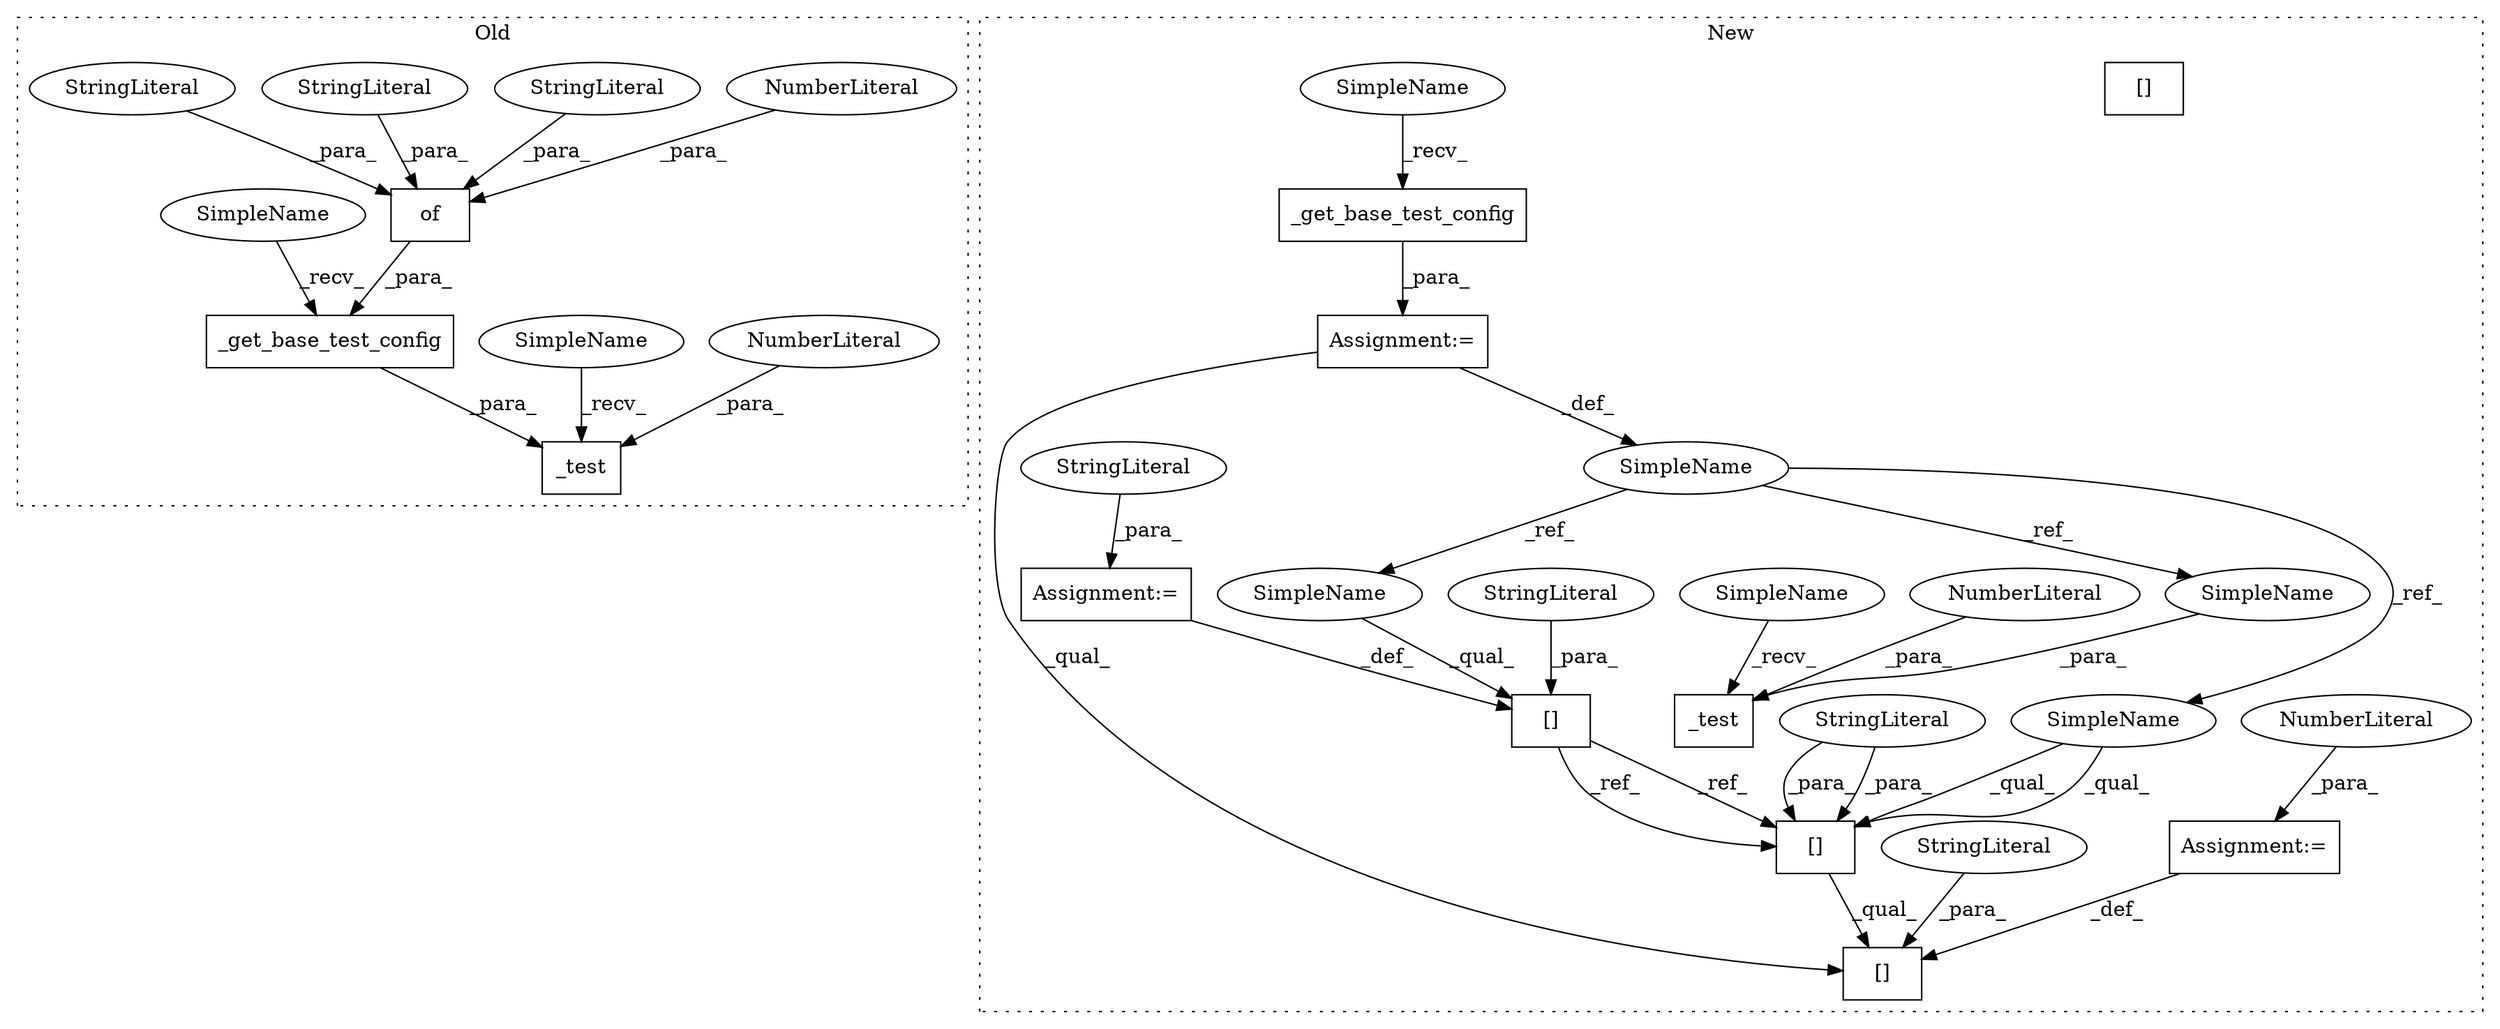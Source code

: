 digraph G {
subgraph cluster0 {
1 [label="of" a="32" s="1624,1668" l="3,1" shape="box"];
3 [label="_test" a="32" s="1587,1674" l="6,1" shape="box"];
4 [label="NumberLiteral" a="34" s="1671" l="3" shape="ellipse"];
6 [label="NumberLiteral" a="34" s="1667" l="1" shape="ellipse"];
9 [label="StringLiteral" a="45" s="1640" l="10" shape="ellipse"];
10 [label="StringLiteral" a="45" s="1627" l="12" shape="ellipse"];
16 [label="StringLiteral" a="45" s="1651" l="15" shape="ellipse"];
23 [label="_get_base_test_config" a="32" s="1598,1669" l="22,1" shape="box"];
24 [label="SimpleName" a="42" s="1582" l="4" shape="ellipse"];
25 [label="SimpleName" a="42" s="1593" l="4" shape="ellipse"];
label = "Old";
style="dotted";
}
subgraph cluster1 {
2 [label="_test" a="32" s="1950,1966" l="6,1" shape="box"];
5 [label="NumberLiteral" a="34" s="1963" l="3" shape="ellipse"];
7 [label="SimpleName" a="42" s="1784" l="6" shape="ellipse"];
8 [label="[]" a="2" s="1825,1844" l="7,1" shape="box"];
11 [label="_get_base_test_config" a="32" s="1796" l="23" shape="box"];
12 [label="[]" a="2" s="1862,1890" l="13,1" shape="box"];
13 [label="Assignment:=" a="7" s="1891" l="1" shape="box"];
14 [label="[]" a="2" s="1862,1873" l="7,1" shape="box"];
15 [label="NumberLiteral" a="34" s="1892" l="1" shape="ellipse"];
17 [label="Assignment:=" a="7" s="1845" l="1" shape="box"];
18 [label="Assignment:=" a="7" s="1790" l="1" shape="box"];
19 [label="StringLiteral" a="45" s="1846" l="10" shape="ellipse"];
20 [label="StringLiteral" a="45" s="1875" l="15" shape="ellipse"];
21 [label="StringLiteral" a="45" s="1832" l="12" shape="ellipse"];
22 [label="StringLiteral" a="45" s="1869" l="4" shape="ellipse"];
26 [label="SimpleName" a="42" s="1825" l="6" shape="ellipse"];
27 [label="SimpleName" a="42" s="1862" l="6" shape="ellipse"];
28 [label="SimpleName" a="42" s="1956" l="6" shape="ellipse"];
29 [label="SimpleName" a="42" s="1945" l="4" shape="ellipse"];
30 [label="SimpleName" a="42" s="1791" l="4" shape="ellipse"];
31 [label="[]" a="2" s="1862,1873" l="7,1" shape="box"];
label = "New";
style="dotted";
}
1 -> 23 [label="_para_"];
4 -> 3 [label="_para_"];
5 -> 2 [label="_para_"];
6 -> 1 [label="_para_"];
7 -> 26 [label="_ref_"];
7 -> 28 [label="_ref_"];
7 -> 27 [label="_ref_"];
8 -> 31 [label="_ref_"];
8 -> 31 [label="_ref_"];
9 -> 1 [label="_para_"];
10 -> 1 [label="_para_"];
11 -> 18 [label="_para_"];
13 -> 12 [label="_def_"];
15 -> 13 [label="_para_"];
16 -> 1 [label="_para_"];
17 -> 8 [label="_def_"];
18 -> 12 [label="_qual_"];
18 -> 7 [label="_def_"];
19 -> 17 [label="_para_"];
20 -> 12 [label="_para_"];
21 -> 8 [label="_para_"];
22 -> 31 [label="_para_"];
22 -> 31 [label="_para_"];
23 -> 3 [label="_para_"];
24 -> 3 [label="_recv_"];
25 -> 23 [label="_recv_"];
26 -> 8 [label="_qual_"];
27 -> 31 [label="_qual_"];
27 -> 31 [label="_qual_"];
28 -> 2 [label="_para_"];
29 -> 2 [label="_recv_"];
30 -> 11 [label="_recv_"];
31 -> 12 [label="_qual_"];
}